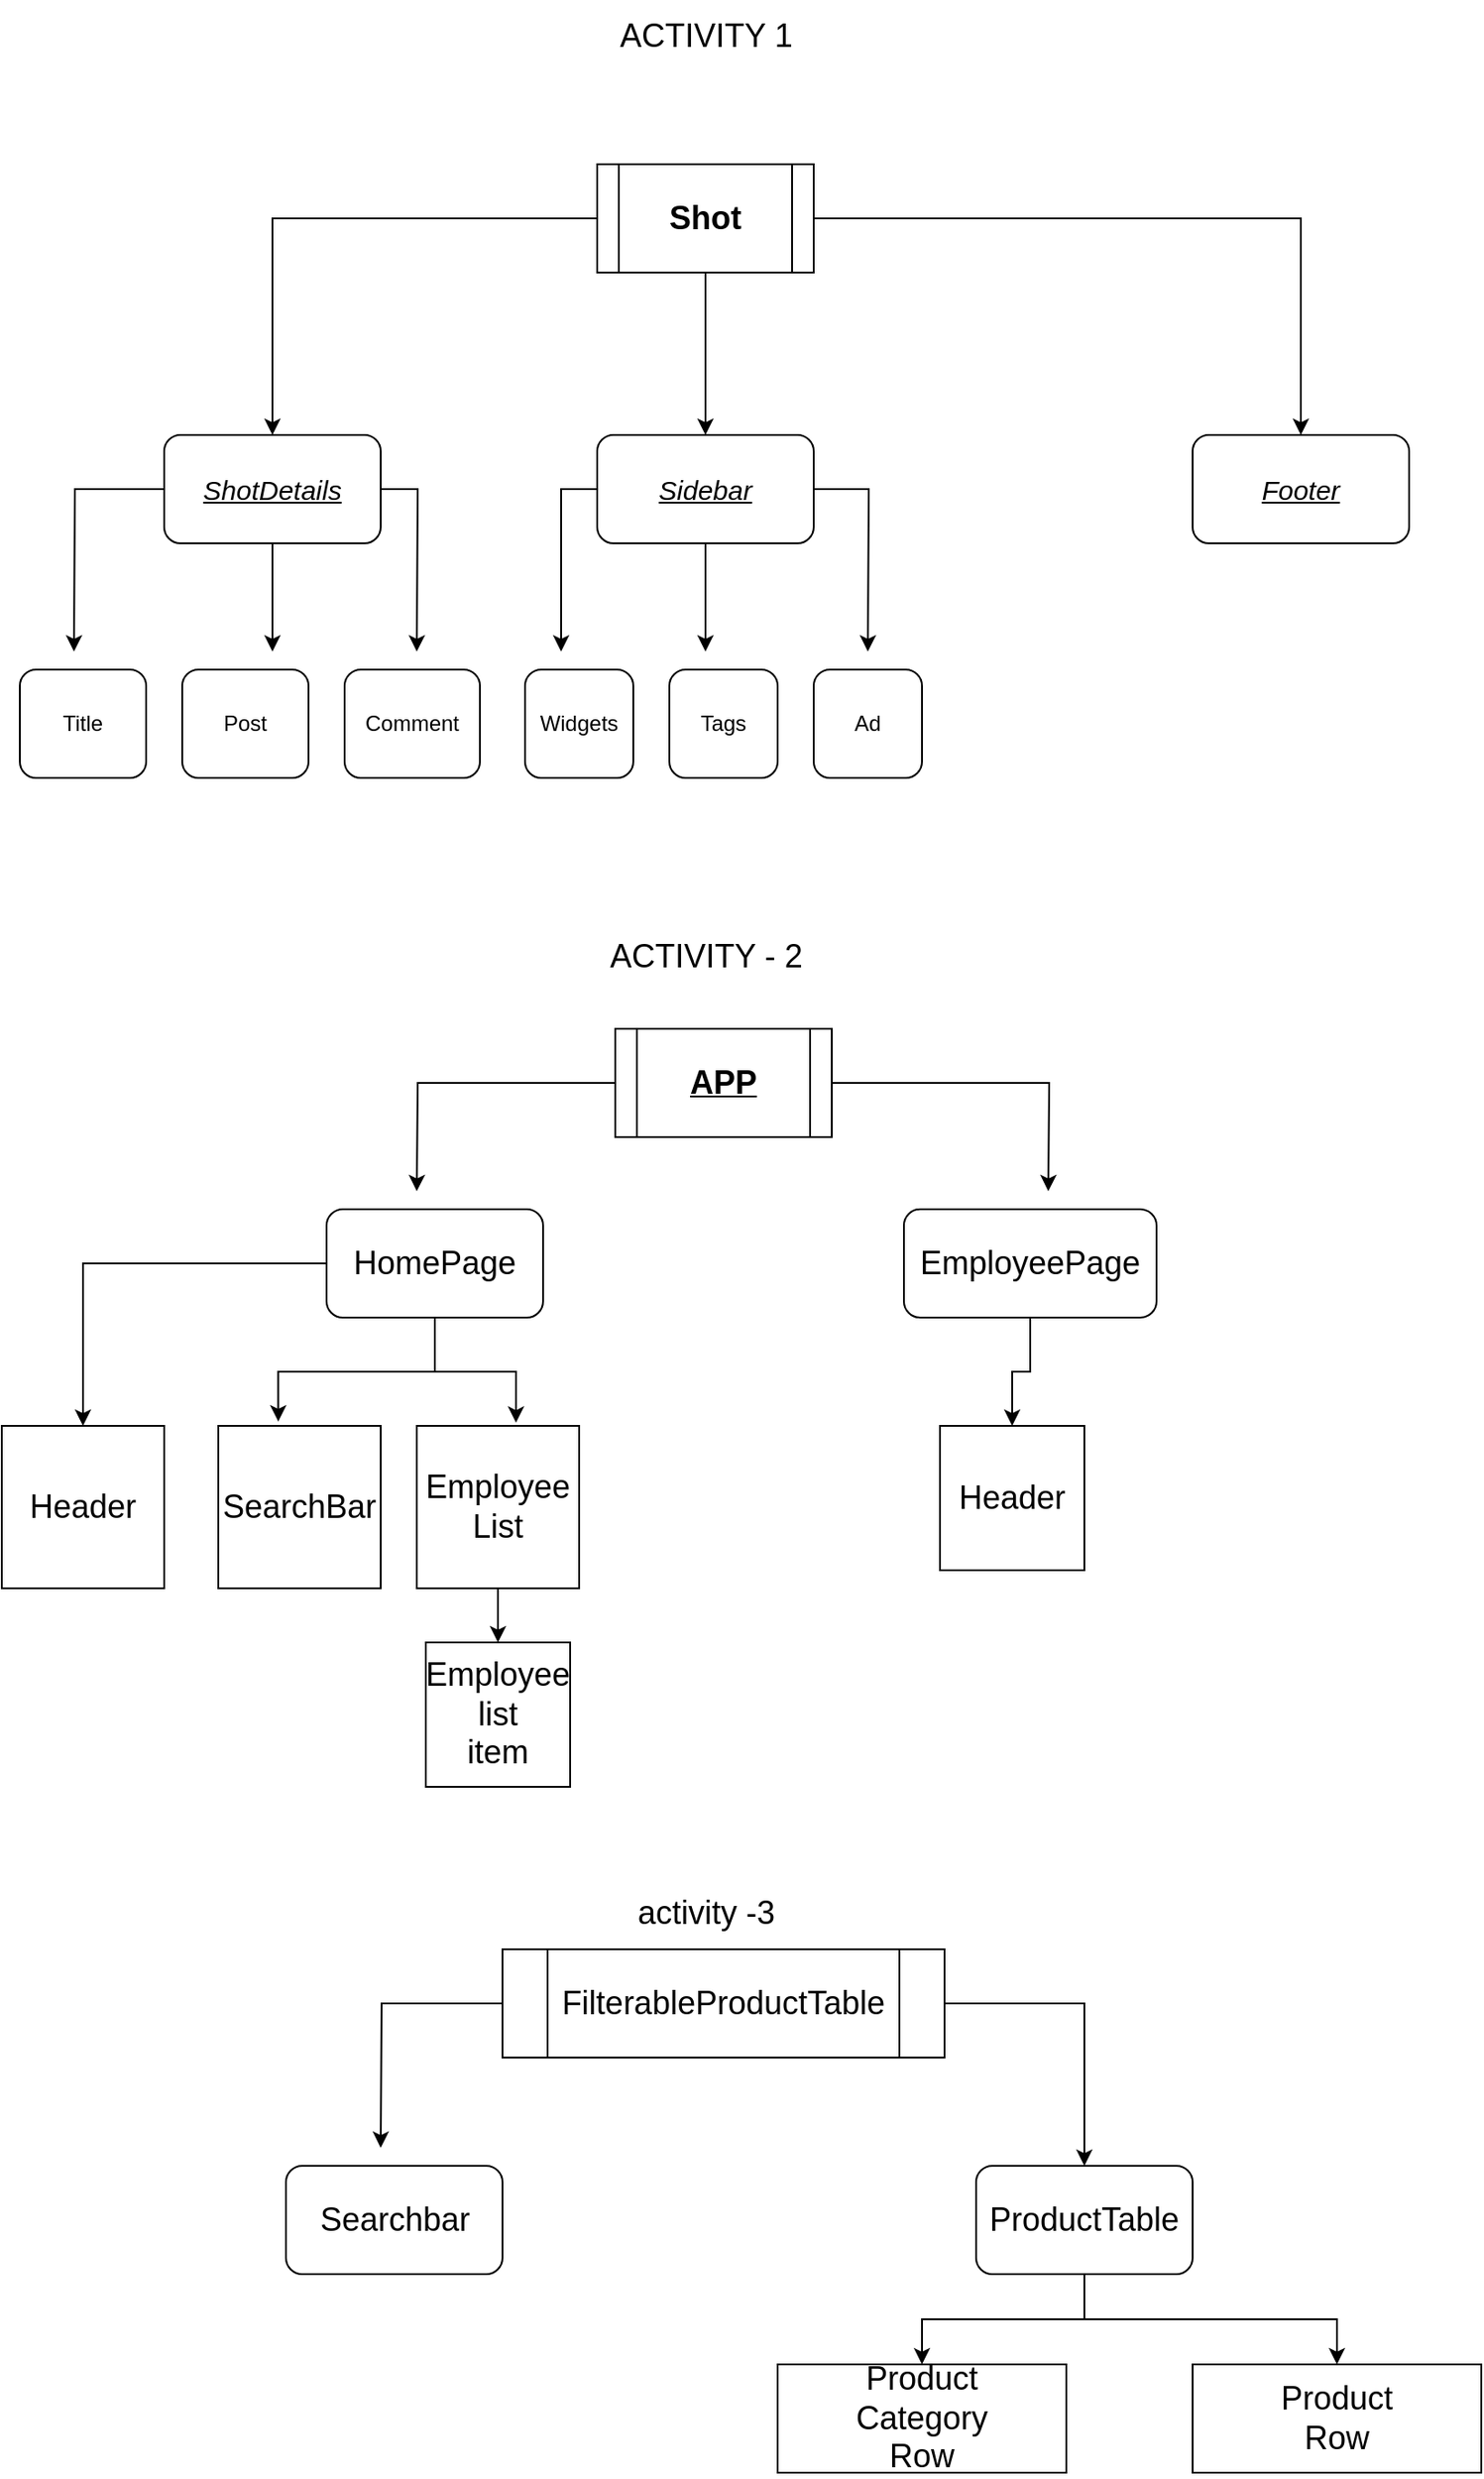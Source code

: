 <mxfile version="20.8.14" type="github"><diagram name="Page-1" id="oZLenExnpMCkctBDReWg"><mxGraphModel dx="934" dy="545" grid="1" gridSize="10" guides="1" tooltips="1" connect="1" arrows="1" fold="1" page="1" pageScale="1" pageWidth="850" pageHeight="1100" math="0" shadow="0"><root><mxCell id="0"/><mxCell id="1" parent="0"/><mxCell id="A_eCCPsfp2C0O5tGWP8b-16" style="edgeStyle=orthogonalEdgeStyle;rounded=0;orthogonalLoop=1;jettySize=auto;html=1;fontSize=18;" edge="1" parent="1" source="A_eCCPsfp2C0O5tGWP8b-2"><mxGeometry relative="1" as="geometry"><mxPoint x="50" y="381" as="targetPoint"/></mxGeometry></mxCell><mxCell id="A_eCCPsfp2C0O5tGWP8b-19" style="edgeStyle=orthogonalEdgeStyle;rounded=0;orthogonalLoop=1;jettySize=auto;html=1;fontSize=18;" edge="1" parent="1" source="A_eCCPsfp2C0O5tGWP8b-2"><mxGeometry relative="1" as="geometry"><mxPoint x="160" y="381" as="targetPoint"/></mxGeometry></mxCell><mxCell id="A_eCCPsfp2C0O5tGWP8b-20" style="edgeStyle=orthogonalEdgeStyle;rounded=0;orthogonalLoop=1;jettySize=auto;html=1;fontSize=18;" edge="1" parent="1" source="A_eCCPsfp2C0O5tGWP8b-2"><mxGeometry relative="1" as="geometry"><mxPoint x="240" y="381" as="targetPoint"/></mxGeometry></mxCell><mxCell id="A_eCCPsfp2C0O5tGWP8b-2" value="&lt;i&gt;&lt;u&gt;&lt;font style=&quot;font-size: 15px;&quot;&gt;ShotDetails&lt;/font&gt;&lt;/u&gt;&lt;/i&gt;" style="rounded=1;whiteSpace=wrap;html=1;" vertex="1" parent="1"><mxGeometry x="100" y="261" width="120" height="60" as="geometry"/></mxCell><mxCell id="A_eCCPsfp2C0O5tGWP8b-21" style="edgeStyle=orthogonalEdgeStyle;rounded=0;orthogonalLoop=1;jettySize=auto;html=1;fontSize=18;" edge="1" parent="1" source="A_eCCPsfp2C0O5tGWP8b-3"><mxGeometry relative="1" as="geometry"><mxPoint x="320.0" y="381" as="targetPoint"/></mxGeometry></mxCell><mxCell id="A_eCCPsfp2C0O5tGWP8b-23" style="edgeStyle=orthogonalEdgeStyle;rounded=0;orthogonalLoop=1;jettySize=auto;html=1;fontSize=18;" edge="1" parent="1" source="A_eCCPsfp2C0O5tGWP8b-3"><mxGeometry relative="1" as="geometry"><mxPoint x="400.0" y="381" as="targetPoint"/></mxGeometry></mxCell><mxCell id="A_eCCPsfp2C0O5tGWP8b-24" style="edgeStyle=orthogonalEdgeStyle;rounded=0;orthogonalLoop=1;jettySize=auto;html=1;fontSize=18;" edge="1" parent="1" source="A_eCCPsfp2C0O5tGWP8b-3"><mxGeometry relative="1" as="geometry"><mxPoint x="490.0" y="381" as="targetPoint"/></mxGeometry></mxCell><mxCell id="A_eCCPsfp2C0O5tGWP8b-3" value="&lt;i&gt;&lt;u&gt;&lt;font style=&quot;font-size: 15px;&quot;&gt;Sidebar&lt;/font&gt;&lt;/u&gt;&lt;/i&gt;" style="rounded=1;whiteSpace=wrap;html=1;" vertex="1" parent="1"><mxGeometry x="340" y="261" width="120" height="60" as="geometry"/></mxCell><mxCell id="A_eCCPsfp2C0O5tGWP8b-4" value="&lt;i&gt;&lt;u&gt;&lt;font style=&quot;font-size: 15px;&quot;&gt;Footer&lt;/font&gt;&lt;/u&gt;&lt;/i&gt;" style="rounded=1;whiteSpace=wrap;html=1;" vertex="1" parent="1"><mxGeometry x="670" y="261" width="120" height="60" as="geometry"/></mxCell><mxCell id="A_eCCPsfp2C0O5tGWP8b-13" style="edgeStyle=orthogonalEdgeStyle;rounded=0;orthogonalLoop=1;jettySize=auto;html=1;entryX=0.5;entryY=0;entryDx=0;entryDy=0;fontSize=18;" edge="1" parent="1" source="A_eCCPsfp2C0O5tGWP8b-5" target="A_eCCPsfp2C0O5tGWP8b-2"><mxGeometry relative="1" as="geometry"/></mxCell><mxCell id="A_eCCPsfp2C0O5tGWP8b-14" style="edgeStyle=orthogonalEdgeStyle;rounded=0;orthogonalLoop=1;jettySize=auto;html=1;entryX=0.5;entryY=0;entryDx=0;entryDy=0;fontSize=18;" edge="1" parent="1" source="A_eCCPsfp2C0O5tGWP8b-5" target="A_eCCPsfp2C0O5tGWP8b-3"><mxGeometry relative="1" as="geometry"/></mxCell><mxCell id="A_eCCPsfp2C0O5tGWP8b-15" style="edgeStyle=orthogonalEdgeStyle;rounded=0;orthogonalLoop=1;jettySize=auto;html=1;entryX=0.5;entryY=0;entryDx=0;entryDy=0;fontSize=18;" edge="1" parent="1" source="A_eCCPsfp2C0O5tGWP8b-5" target="A_eCCPsfp2C0O5tGWP8b-4"><mxGeometry relative="1" as="geometry"/></mxCell><mxCell id="A_eCCPsfp2C0O5tGWP8b-5" value="&lt;b&gt;&lt;font style=&quot;font-size: 18px;&quot;&gt;Shot&lt;/font&gt;&lt;/b&gt;" style="shape=process;whiteSpace=wrap;html=1;backgroundOutline=1;" vertex="1" parent="1"><mxGeometry x="340" y="111" width="120" height="60" as="geometry"/></mxCell><mxCell id="A_eCCPsfp2C0O5tGWP8b-6" value="Title" style="rounded=1;whiteSpace=wrap;html=1;" vertex="1" parent="1"><mxGeometry x="20" y="391" width="70" height="60" as="geometry"/></mxCell><mxCell id="A_eCCPsfp2C0O5tGWP8b-7" value="Post" style="rounded=1;whiteSpace=wrap;html=1;" vertex="1" parent="1"><mxGeometry x="110" y="391" width="70" height="60" as="geometry"/></mxCell><mxCell id="A_eCCPsfp2C0O5tGWP8b-8" value="Comment" style="rounded=1;whiteSpace=wrap;html=1;" vertex="1" parent="1"><mxGeometry x="200" y="391" width="75" height="60" as="geometry"/></mxCell><mxCell id="A_eCCPsfp2C0O5tGWP8b-10" value="Widgets" style="rounded=1;whiteSpace=wrap;html=1;" vertex="1" parent="1"><mxGeometry x="300" y="391" width="60" height="60" as="geometry"/></mxCell><mxCell id="A_eCCPsfp2C0O5tGWP8b-11" value="Tags" style="rounded=1;whiteSpace=wrap;html=1;" vertex="1" parent="1"><mxGeometry x="380" y="391" width="60" height="60" as="geometry"/></mxCell><mxCell id="A_eCCPsfp2C0O5tGWP8b-12" value="Ad" style="rounded=1;whiteSpace=wrap;html=1;" vertex="1" parent="1"><mxGeometry x="460" y="391" width="60" height="60" as="geometry"/></mxCell><mxCell id="A_eCCPsfp2C0O5tGWP8b-25" value="ACTIVITY 1" style="text;html=1;align=center;verticalAlign=middle;resizable=0;points=[];autosize=1;strokeColor=none;fillColor=none;fontSize=18;" vertex="1" parent="1"><mxGeometry x="340" y="20" width="120" height="40" as="geometry"/></mxCell><mxCell id="A_eCCPsfp2C0O5tGWP8b-26" value="ACTIVITY - 2" style="text;html=1;align=center;verticalAlign=middle;resizable=0;points=[];autosize=1;strokeColor=none;fillColor=none;fontSize=18;" vertex="1" parent="1"><mxGeometry x="335" y="530" width="130" height="40" as="geometry"/></mxCell><mxCell id="A_eCCPsfp2C0O5tGWP8b-36" style="edgeStyle=orthogonalEdgeStyle;rounded=0;orthogonalLoop=1;jettySize=auto;html=1;fontSize=18;" edge="1" parent="1" source="A_eCCPsfp2C0O5tGWP8b-27"><mxGeometry relative="1" as="geometry"><mxPoint x="240" y="680" as="targetPoint"/></mxGeometry></mxCell><mxCell id="A_eCCPsfp2C0O5tGWP8b-37" style="edgeStyle=orthogonalEdgeStyle;rounded=0;orthogonalLoop=1;jettySize=auto;html=1;fontSize=18;" edge="1" parent="1" source="A_eCCPsfp2C0O5tGWP8b-27"><mxGeometry relative="1" as="geometry"><mxPoint x="590.0" y="680" as="targetPoint"/></mxGeometry></mxCell><mxCell id="A_eCCPsfp2C0O5tGWP8b-27" value="&lt;b&gt;&lt;u&gt;APP&lt;/u&gt;&lt;/b&gt;" style="shape=process;whiteSpace=wrap;html=1;backgroundOutline=1;fontSize=18;" vertex="1" parent="1"><mxGeometry x="350" y="590" width="120" height="60" as="geometry"/></mxCell><mxCell id="A_eCCPsfp2C0O5tGWP8b-38" style="edgeStyle=orthogonalEdgeStyle;rounded=0;orthogonalLoop=1;jettySize=auto;html=1;entryX=0.5;entryY=0;entryDx=0;entryDy=0;fontSize=18;" edge="1" parent="1" source="A_eCCPsfp2C0O5tGWP8b-28" target="A_eCCPsfp2C0O5tGWP8b-30"><mxGeometry relative="1" as="geometry"/></mxCell><mxCell id="A_eCCPsfp2C0O5tGWP8b-39" style="edgeStyle=orthogonalEdgeStyle;rounded=0;orthogonalLoop=1;jettySize=auto;html=1;entryX=0.369;entryY=-0.027;entryDx=0;entryDy=0;entryPerimeter=0;fontSize=18;" edge="1" parent="1" source="A_eCCPsfp2C0O5tGWP8b-28" target="A_eCCPsfp2C0O5tGWP8b-31"><mxGeometry relative="1" as="geometry"/></mxCell><mxCell id="A_eCCPsfp2C0O5tGWP8b-40" style="edgeStyle=orthogonalEdgeStyle;rounded=0;orthogonalLoop=1;jettySize=auto;html=1;entryX=0.611;entryY=-0.019;entryDx=0;entryDy=0;entryPerimeter=0;fontSize=18;" edge="1" parent="1" source="A_eCCPsfp2C0O5tGWP8b-28" target="A_eCCPsfp2C0O5tGWP8b-32"><mxGeometry relative="1" as="geometry"/></mxCell><mxCell id="A_eCCPsfp2C0O5tGWP8b-28" value="HomePage" style="rounded=1;whiteSpace=wrap;html=1;fontSize=18;" vertex="1" parent="1"><mxGeometry x="190" y="690" width="120" height="60" as="geometry"/></mxCell><mxCell id="A_eCCPsfp2C0O5tGWP8b-41" style="edgeStyle=orthogonalEdgeStyle;rounded=0;orthogonalLoop=1;jettySize=auto;html=1;exitX=0.5;exitY=1;exitDx=0;exitDy=0;entryX=0.5;entryY=0;entryDx=0;entryDy=0;fontSize=18;" edge="1" parent="1" source="A_eCCPsfp2C0O5tGWP8b-29" target="A_eCCPsfp2C0O5tGWP8b-34"><mxGeometry relative="1" as="geometry"/></mxCell><mxCell id="A_eCCPsfp2C0O5tGWP8b-29" value="EmployeePage" style="rounded=1;whiteSpace=wrap;html=1;fontSize=18;" vertex="1" parent="1"><mxGeometry x="510" y="690" width="140" height="60" as="geometry"/></mxCell><mxCell id="A_eCCPsfp2C0O5tGWP8b-30" value="Header" style="whiteSpace=wrap;html=1;aspect=fixed;fontSize=18;" vertex="1" parent="1"><mxGeometry x="10" y="810" width="90" height="90" as="geometry"/></mxCell><mxCell id="A_eCCPsfp2C0O5tGWP8b-31" value="SearchBar" style="whiteSpace=wrap;html=1;aspect=fixed;fontSize=18;" vertex="1" parent="1"><mxGeometry x="130" y="810" width="90" height="90" as="geometry"/></mxCell><mxCell id="A_eCCPsfp2C0O5tGWP8b-42" style="edgeStyle=orthogonalEdgeStyle;rounded=0;orthogonalLoop=1;jettySize=auto;html=1;exitX=0.5;exitY=1;exitDx=0;exitDy=0;entryX=0.5;entryY=0;entryDx=0;entryDy=0;fontSize=18;" edge="1" parent="1" source="A_eCCPsfp2C0O5tGWP8b-32" target="A_eCCPsfp2C0O5tGWP8b-35"><mxGeometry relative="1" as="geometry"/></mxCell><mxCell id="A_eCCPsfp2C0O5tGWP8b-32" value="Employee&lt;br&gt;List" style="whiteSpace=wrap;html=1;aspect=fixed;fontSize=18;" vertex="1" parent="1"><mxGeometry x="240" y="810" width="90" height="90" as="geometry"/></mxCell><mxCell id="A_eCCPsfp2C0O5tGWP8b-34" value="Header" style="whiteSpace=wrap;html=1;aspect=fixed;fontSize=18;" vertex="1" parent="1"><mxGeometry x="530" y="810" width="80" height="80" as="geometry"/></mxCell><mxCell id="A_eCCPsfp2C0O5tGWP8b-35" value="Employee&lt;br&gt;list&lt;br&gt;item" style="whiteSpace=wrap;html=1;aspect=fixed;fontSize=18;" vertex="1" parent="1"><mxGeometry x="245" y="930" width="80" height="80" as="geometry"/></mxCell><mxCell id="A_eCCPsfp2C0O5tGWP8b-80" style="edgeStyle=orthogonalEdgeStyle;rounded=0;orthogonalLoop=1;jettySize=auto;html=1;entryX=0.5;entryY=0;entryDx=0;entryDy=0;fontSize=18;" edge="1" parent="1" source="A_eCCPsfp2C0O5tGWP8b-70" target="A_eCCPsfp2C0O5tGWP8b-73"><mxGeometry relative="1" as="geometry"/></mxCell><mxCell id="A_eCCPsfp2C0O5tGWP8b-81" style="edgeStyle=orthogonalEdgeStyle;rounded=0;orthogonalLoop=1;jettySize=auto;html=1;fontSize=18;" edge="1" parent="1" source="A_eCCPsfp2C0O5tGWP8b-70"><mxGeometry relative="1" as="geometry"><mxPoint x="220" y="1210" as="targetPoint"/></mxGeometry></mxCell><mxCell id="A_eCCPsfp2C0O5tGWP8b-70" value="FilterableProductTable" style="shape=process;whiteSpace=wrap;html=1;backgroundOutline=1;fontSize=18;" vertex="1" parent="1"><mxGeometry x="287.5" y="1100" width="245" height="60" as="geometry"/></mxCell><mxCell id="A_eCCPsfp2C0O5tGWP8b-71" value="activity -3" style="text;html=1;align=center;verticalAlign=middle;resizable=0;points=[];autosize=1;strokeColor=none;fillColor=none;fontSize=18;" vertex="1" parent="1"><mxGeometry x="350" y="1060" width="100" height="40" as="geometry"/></mxCell><mxCell id="A_eCCPsfp2C0O5tGWP8b-72" value="Searchbar" style="rounded=1;whiteSpace=wrap;html=1;fontSize=18;" vertex="1" parent="1"><mxGeometry x="167.5" y="1220" width="120" height="60" as="geometry"/></mxCell><mxCell id="A_eCCPsfp2C0O5tGWP8b-82" style="edgeStyle=orthogonalEdgeStyle;rounded=0;orthogonalLoop=1;jettySize=auto;html=1;entryX=0.5;entryY=0;entryDx=0;entryDy=0;fontSize=18;" edge="1" parent="1" source="A_eCCPsfp2C0O5tGWP8b-73" target="A_eCCPsfp2C0O5tGWP8b-74"><mxGeometry relative="1" as="geometry"/></mxCell><mxCell id="A_eCCPsfp2C0O5tGWP8b-83" style="edgeStyle=orthogonalEdgeStyle;rounded=0;orthogonalLoop=1;jettySize=auto;html=1;fontSize=18;" edge="1" parent="1" source="A_eCCPsfp2C0O5tGWP8b-73" target="A_eCCPsfp2C0O5tGWP8b-77"><mxGeometry relative="1" as="geometry"/></mxCell><mxCell id="A_eCCPsfp2C0O5tGWP8b-73" value="ProductTable" style="rounded=1;whiteSpace=wrap;html=1;fontSize=18;" vertex="1" parent="1"><mxGeometry x="550" y="1220" width="120" height="60" as="geometry"/></mxCell><mxCell id="A_eCCPsfp2C0O5tGWP8b-74" value="Product&lt;br&gt;Category&lt;br&gt;Row" style="rounded=0;whiteSpace=wrap;html=1;fontSize=18;" vertex="1" parent="1"><mxGeometry x="440" y="1330" width="160" height="60" as="geometry"/></mxCell><mxCell id="A_eCCPsfp2C0O5tGWP8b-77" value="Product&lt;br&gt;Row" style="rounded=0;whiteSpace=wrap;html=1;fontSize=18;" vertex="1" parent="1"><mxGeometry x="670" y="1330" width="160" height="60" as="geometry"/></mxCell></root></mxGraphModel></diagram></mxfile>